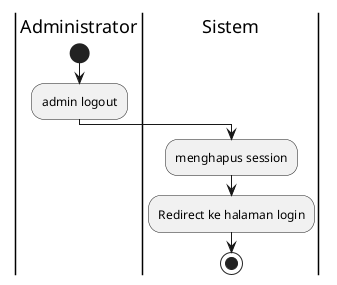 @startuml

|Administrator|
start
:admin logout;
|Sistem|
:menghapus session;
:Redirect ke halaman login;
stop
@enduml

